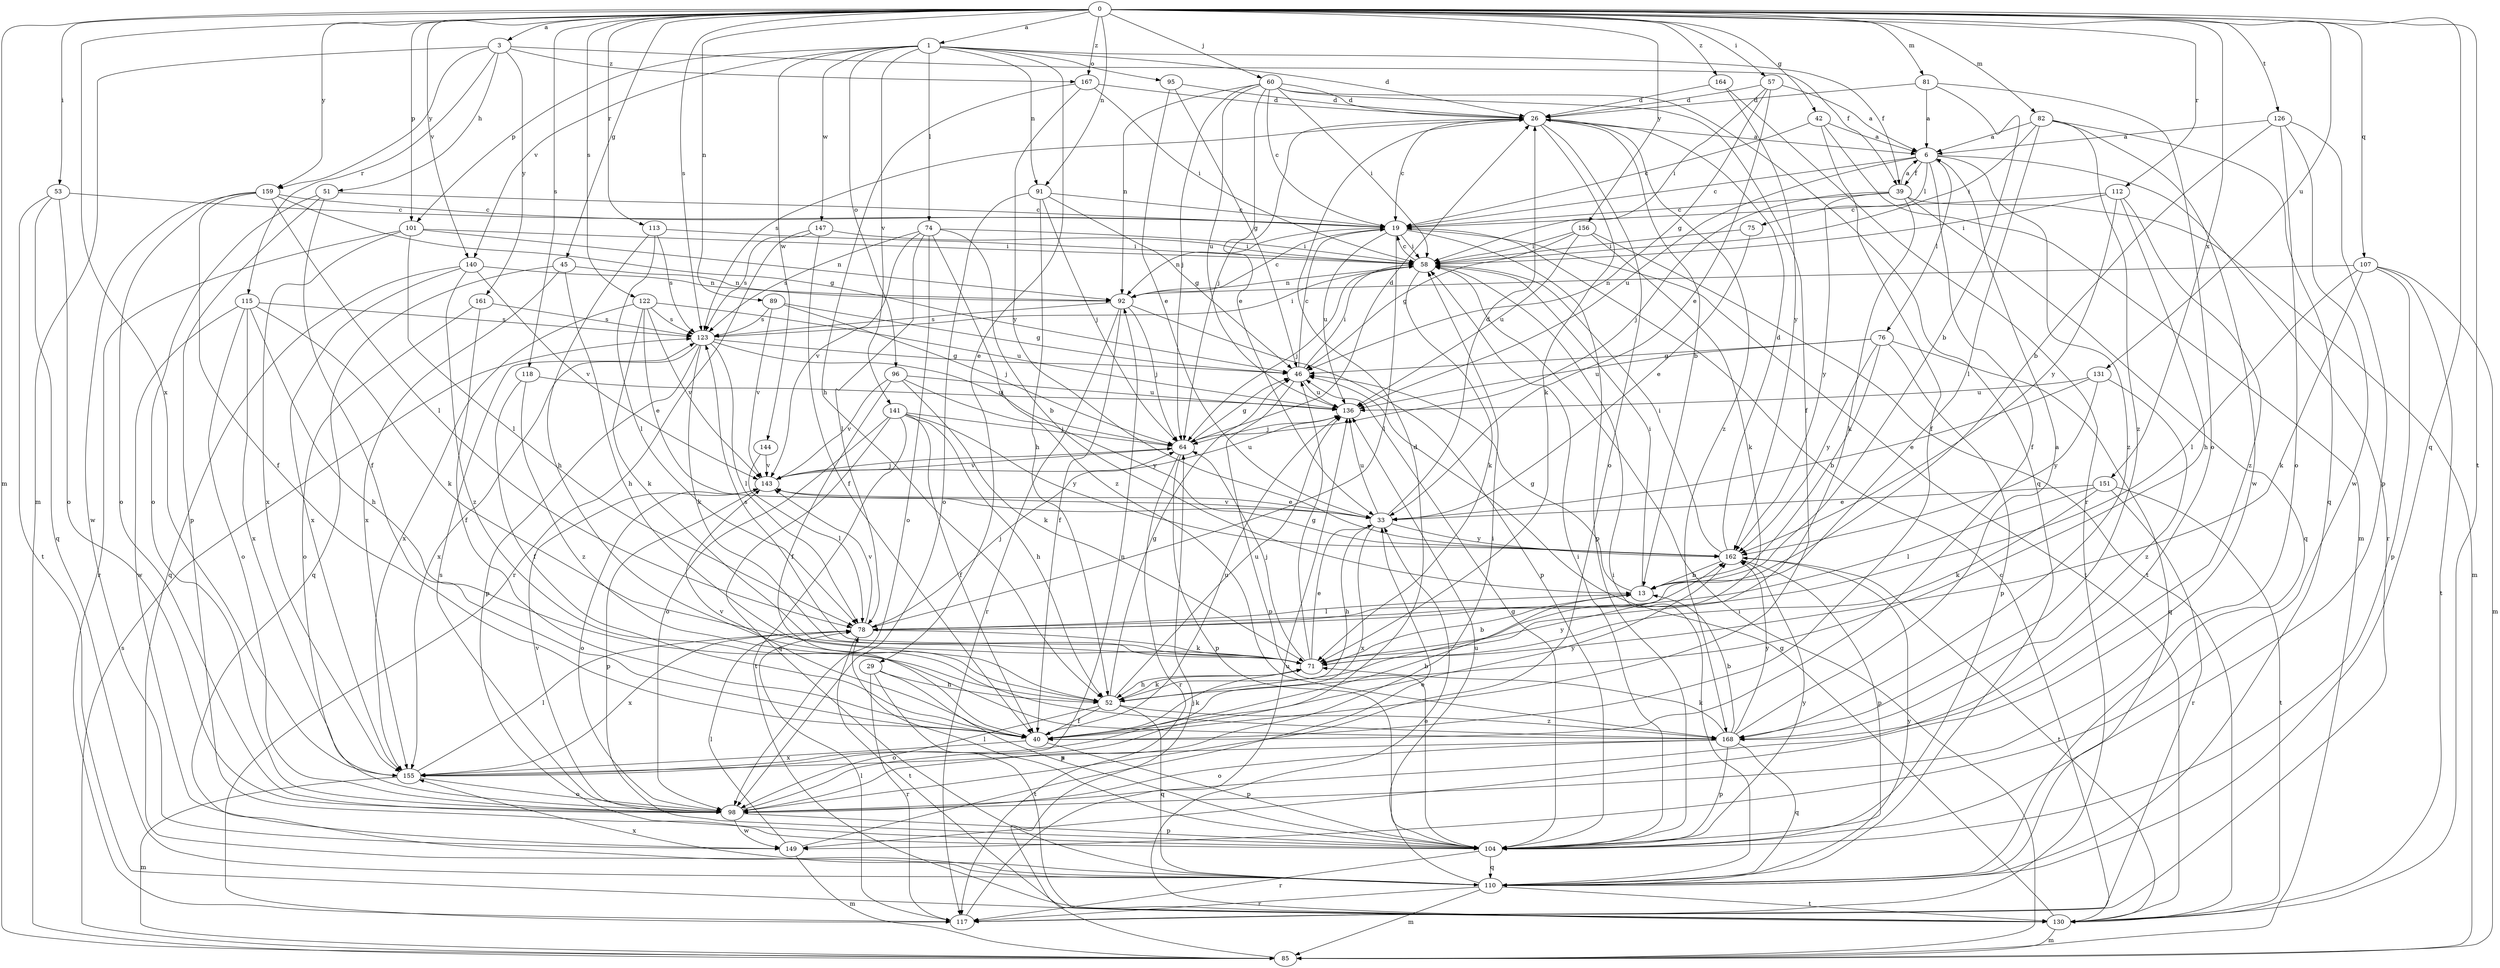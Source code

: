 strict digraph  {
0;
1;
3;
6;
13;
19;
26;
29;
33;
39;
40;
42;
45;
46;
51;
52;
53;
57;
58;
60;
64;
71;
74;
75;
76;
78;
81;
82;
85;
89;
91;
92;
95;
96;
98;
101;
104;
107;
110;
112;
113;
115;
117;
118;
122;
123;
126;
130;
131;
136;
140;
141;
143;
144;
147;
149;
151;
155;
156;
159;
161;
162;
164;
167;
168;
0 -> 1  [label=a];
0 -> 3  [label=a];
0 -> 42  [label=g];
0 -> 45  [label=g];
0 -> 53  [label=i];
0 -> 57  [label=i];
0 -> 60  [label=j];
0 -> 81  [label=m];
0 -> 82  [label=m];
0 -> 85  [label=m];
0 -> 89  [label=n];
0 -> 91  [label=n];
0 -> 101  [label=p];
0 -> 107  [label=q];
0 -> 110  [label=q];
0 -> 112  [label=r];
0 -> 113  [label=r];
0 -> 118  [label=s];
0 -> 122  [label=s];
0 -> 123  [label=s];
0 -> 126  [label=t];
0 -> 130  [label=t];
0 -> 131  [label=u];
0 -> 140  [label=v];
0 -> 151  [label=x];
0 -> 155  [label=x];
0 -> 156  [label=y];
0 -> 159  [label=y];
0 -> 164  [label=z];
0 -> 167  [label=z];
1 -> 26  [label=d];
1 -> 29  [label=e];
1 -> 39  [label=f];
1 -> 74  [label=l];
1 -> 91  [label=n];
1 -> 95  [label=o];
1 -> 96  [label=o];
1 -> 101  [label=p];
1 -> 140  [label=v];
1 -> 141  [label=v];
1 -> 144  [label=w];
1 -> 147  [label=w];
3 -> 39  [label=f];
3 -> 51  [label=h];
3 -> 85  [label=m];
3 -> 115  [label=r];
3 -> 159  [label=y];
3 -> 161  [label=y];
3 -> 167  [label=z];
6 -> 19  [label=c];
6 -> 39  [label=f];
6 -> 40  [label=f];
6 -> 75  [label=l];
6 -> 76  [label=l];
6 -> 117  [label=r];
6 -> 136  [label=u];
6 -> 168  [label=z];
13 -> 46  [label=g];
13 -> 58  [label=i];
13 -> 78  [label=l];
19 -> 58  [label=i];
19 -> 78  [label=l];
19 -> 92  [label=n];
19 -> 104  [label=p];
19 -> 130  [label=t];
19 -> 136  [label=u];
26 -> 6  [label=a];
26 -> 13  [label=b];
26 -> 19  [label=c];
26 -> 64  [label=j];
26 -> 71  [label=k];
26 -> 98  [label=o];
26 -> 123  [label=s];
26 -> 168  [label=z];
29 -> 52  [label=h];
29 -> 104  [label=p];
29 -> 117  [label=r];
29 -> 130  [label=t];
33 -> 26  [label=d];
33 -> 52  [label=h];
33 -> 136  [label=u];
33 -> 143  [label=v];
33 -> 155  [label=x];
33 -> 162  [label=y];
39 -> 6  [label=a];
39 -> 19  [label=c];
39 -> 64  [label=j];
39 -> 71  [label=k];
39 -> 85  [label=m];
39 -> 110  [label=q];
39 -> 162  [label=y];
40 -> 13  [label=b];
40 -> 71  [label=k];
40 -> 104  [label=p];
40 -> 136  [label=u];
40 -> 143  [label=v];
40 -> 155  [label=x];
40 -> 162  [label=y];
42 -> 6  [label=a];
42 -> 19  [label=c];
42 -> 40  [label=f];
42 -> 85  [label=m];
45 -> 52  [label=h];
45 -> 92  [label=n];
45 -> 110  [label=q];
45 -> 155  [label=x];
46 -> 19  [label=c];
46 -> 58  [label=i];
46 -> 104  [label=p];
46 -> 136  [label=u];
51 -> 19  [label=c];
51 -> 40  [label=f];
51 -> 98  [label=o];
51 -> 104  [label=p];
52 -> 40  [label=f];
52 -> 46  [label=g];
52 -> 71  [label=k];
52 -> 98  [label=o];
52 -> 110  [label=q];
52 -> 136  [label=u];
52 -> 162  [label=y];
52 -> 168  [label=z];
53 -> 19  [label=c];
53 -> 98  [label=o];
53 -> 110  [label=q];
53 -> 130  [label=t];
57 -> 6  [label=a];
57 -> 26  [label=d];
57 -> 33  [label=e];
57 -> 46  [label=g];
57 -> 58  [label=i];
58 -> 19  [label=c];
58 -> 64  [label=j];
58 -> 71  [label=k];
58 -> 92  [label=n];
60 -> 19  [label=c];
60 -> 26  [label=d];
60 -> 33  [label=e];
60 -> 40  [label=f];
60 -> 58  [label=i];
60 -> 64  [label=j];
60 -> 92  [label=n];
60 -> 110  [label=q];
60 -> 136  [label=u];
64 -> 26  [label=d];
64 -> 46  [label=g];
64 -> 104  [label=p];
64 -> 117  [label=r];
64 -> 143  [label=v];
71 -> 13  [label=b];
71 -> 33  [label=e];
71 -> 46  [label=g];
71 -> 52  [label=h];
71 -> 64  [label=j];
71 -> 123  [label=s];
74 -> 13  [label=b];
74 -> 58  [label=i];
74 -> 78  [label=l];
74 -> 98  [label=o];
74 -> 123  [label=s];
74 -> 143  [label=v];
74 -> 168  [label=z];
75 -> 33  [label=e];
75 -> 58  [label=i];
76 -> 13  [label=b];
76 -> 46  [label=g];
76 -> 104  [label=p];
76 -> 110  [label=q];
76 -> 136  [label=u];
76 -> 162  [label=y];
78 -> 64  [label=j];
78 -> 71  [label=k];
78 -> 130  [label=t];
78 -> 143  [label=v];
78 -> 155  [label=x];
81 -> 6  [label=a];
81 -> 13  [label=b];
81 -> 26  [label=d];
81 -> 98  [label=o];
82 -> 6  [label=a];
82 -> 58  [label=i];
82 -> 78  [label=l];
82 -> 110  [label=q];
82 -> 149  [label=w];
82 -> 168  [label=z];
85 -> 58  [label=i];
85 -> 64  [label=j];
85 -> 123  [label=s];
89 -> 46  [label=g];
89 -> 64  [label=j];
89 -> 123  [label=s];
89 -> 143  [label=v];
91 -> 19  [label=c];
91 -> 46  [label=g];
91 -> 52  [label=h];
91 -> 64  [label=j];
91 -> 98  [label=o];
92 -> 19  [label=c];
92 -> 40  [label=f];
92 -> 64  [label=j];
92 -> 104  [label=p];
92 -> 117  [label=r];
92 -> 123  [label=s];
95 -> 26  [label=d];
95 -> 33  [label=e];
95 -> 46  [label=g];
96 -> 40  [label=f];
96 -> 71  [label=k];
96 -> 136  [label=u];
96 -> 143  [label=v];
96 -> 162  [label=y];
98 -> 58  [label=i];
98 -> 92  [label=n];
98 -> 104  [label=p];
98 -> 123  [label=s];
98 -> 143  [label=v];
98 -> 149  [label=w];
101 -> 58  [label=i];
101 -> 78  [label=l];
101 -> 92  [label=n];
101 -> 117  [label=r];
101 -> 155  [label=x];
104 -> 46  [label=g];
104 -> 58  [label=i];
104 -> 78  [label=l];
104 -> 110  [label=q];
104 -> 117  [label=r];
104 -> 162  [label=y];
107 -> 71  [label=k];
107 -> 78  [label=l];
107 -> 85  [label=m];
107 -> 92  [label=n];
107 -> 104  [label=p];
107 -> 130  [label=t];
110 -> 58  [label=i];
110 -> 85  [label=m];
110 -> 117  [label=r];
110 -> 130  [label=t];
110 -> 136  [label=u];
110 -> 155  [label=x];
110 -> 162  [label=y];
112 -> 19  [label=c];
112 -> 52  [label=h];
112 -> 58  [label=i];
112 -> 162  [label=y];
112 -> 168  [label=z];
113 -> 52  [label=h];
113 -> 58  [label=i];
113 -> 78  [label=l];
113 -> 123  [label=s];
115 -> 52  [label=h];
115 -> 71  [label=k];
115 -> 98  [label=o];
115 -> 123  [label=s];
115 -> 149  [label=w];
115 -> 155  [label=x];
117 -> 78  [label=l];
117 -> 136  [label=u];
118 -> 40  [label=f];
118 -> 136  [label=u];
118 -> 168  [label=z];
122 -> 33  [label=e];
122 -> 71  [label=k];
122 -> 123  [label=s];
122 -> 136  [label=u];
122 -> 143  [label=v];
122 -> 155  [label=x];
123 -> 46  [label=g];
123 -> 58  [label=i];
123 -> 64  [label=j];
123 -> 71  [label=k];
123 -> 78  [label=l];
123 -> 104  [label=p];
123 -> 155  [label=x];
126 -> 6  [label=a];
126 -> 13  [label=b];
126 -> 98  [label=o];
126 -> 104  [label=p];
126 -> 149  [label=w];
130 -> 19  [label=c];
130 -> 33  [label=e];
130 -> 46  [label=g];
130 -> 85  [label=m];
131 -> 33  [label=e];
131 -> 136  [label=u];
131 -> 162  [label=y];
131 -> 168  [label=z];
136 -> 64  [label=j];
140 -> 92  [label=n];
140 -> 110  [label=q];
140 -> 143  [label=v];
140 -> 155  [label=x];
140 -> 168  [label=z];
141 -> 40  [label=f];
141 -> 52  [label=h];
141 -> 64  [label=j];
141 -> 98  [label=o];
141 -> 110  [label=q];
141 -> 130  [label=t];
141 -> 162  [label=y];
143 -> 33  [label=e];
143 -> 64  [label=j];
143 -> 98  [label=o];
143 -> 104  [label=p];
143 -> 136  [label=u];
144 -> 78  [label=l];
144 -> 143  [label=v];
147 -> 40  [label=f];
147 -> 58  [label=i];
147 -> 117  [label=r];
147 -> 123  [label=s];
149 -> 33  [label=e];
149 -> 78  [label=l];
149 -> 85  [label=m];
151 -> 33  [label=e];
151 -> 71  [label=k];
151 -> 78  [label=l];
151 -> 117  [label=r];
151 -> 130  [label=t];
155 -> 26  [label=d];
155 -> 78  [label=l];
155 -> 85  [label=m];
155 -> 98  [label=o];
156 -> 46  [label=g];
156 -> 58  [label=i];
156 -> 71  [label=k];
156 -> 130  [label=t];
156 -> 136  [label=u];
159 -> 19  [label=c];
159 -> 40  [label=f];
159 -> 46  [label=g];
159 -> 78  [label=l];
159 -> 98  [label=o];
159 -> 149  [label=w];
161 -> 40  [label=f];
161 -> 98  [label=o];
161 -> 123  [label=s];
162 -> 13  [label=b];
162 -> 26  [label=d];
162 -> 58  [label=i];
162 -> 104  [label=p];
162 -> 130  [label=t];
164 -> 26  [label=d];
164 -> 117  [label=r];
164 -> 162  [label=y];
167 -> 26  [label=d];
167 -> 52  [label=h];
167 -> 58  [label=i];
167 -> 162  [label=y];
168 -> 6  [label=a];
168 -> 13  [label=b];
168 -> 71  [label=k];
168 -> 98  [label=o];
168 -> 104  [label=p];
168 -> 110  [label=q];
168 -> 155  [label=x];
168 -> 162  [label=y];
}
